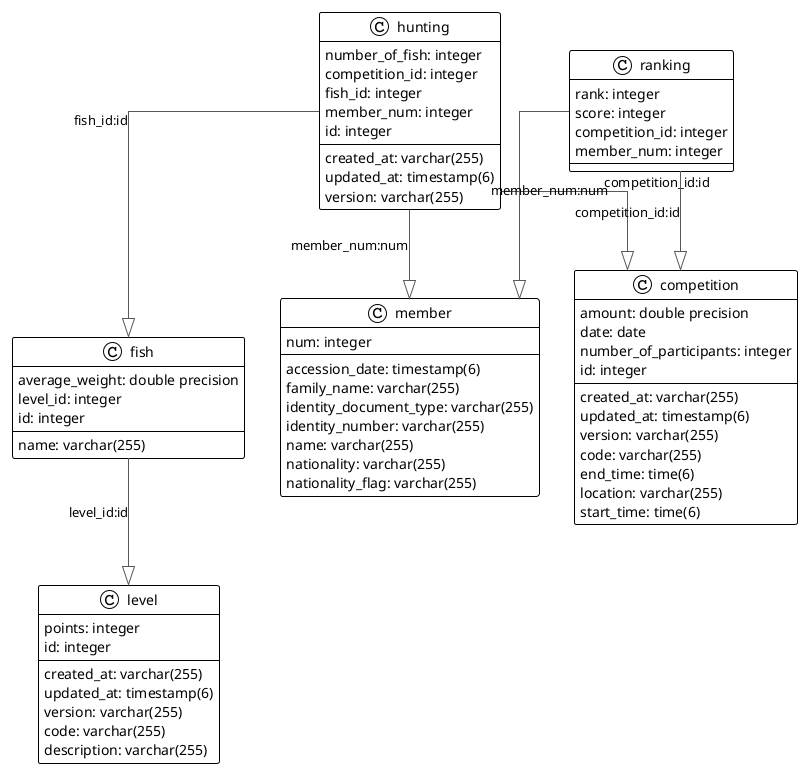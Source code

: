 @startuml
'https://plantuml.com/class-diagram
@startuml

!theme plain
top to bottom direction
skinparam linetype ortho

class competition {
   created_at: varchar(255)
   updated_at: timestamp(6)
   version: varchar(255)
   amount: double precision
   code: varchar(255)
   date: date
   end_time: time(6)
   location: varchar(255)
   number_of_participants: integer
   start_time: time(6)
   id: integer
}
class fish {
   name: varchar(255)
   average_weight: double precision
   level_id: integer
   id: integer
}
class hunting {
   created_at: varchar(255)
   updated_at: timestamp(6)
   version: varchar(255)
   number_of_fish: integer
   competition_id: integer
   fish_id: integer
   member_num: integer
   id: integer
}
class level {
   created_at: varchar(255)
   updated_at: timestamp(6)
   version: varchar(255)
   code: varchar(255)
   description: varchar(255)
   points: integer
   id: integer
}
class member {
   accession_date: timestamp(6)
   family_name: varchar(255)
   identity_document_type: varchar(255)
   identity_number: varchar(255)
   name: varchar(255)
   nationality: varchar(255)
   nationality_flag: varchar(255)
   num: integer
}
class ranking {
   rank: integer
   score: integer
   competition_id: integer
   member_num: integer
}

fish         -[#595959,plain]-^  level       : "level_id:id"
hunting      -[#595959,plain]-^  competition : "competition_id:id"
hunting      -[#595959,plain]-^  fish        : "fish_id:id"
hunting      -[#595959,plain]-^  member      : "member_num:num"
ranking      -[#595959,plain]-^  competition : "competition_id:id"
ranking      -[#595959,plain]-^  member      : "member_num:num"
@enduml
